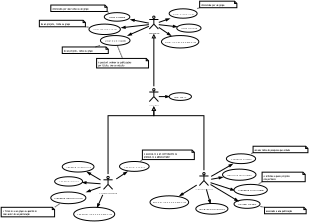 <?xml version="1.0" encoding="UTF-8"?>
<dia:diagram xmlns:dia="http://www.lysator.liu.se/~alla/dia/">
  <dia:layer name="Background" visible="true" active="true">
    <dia:object type="UML - Generalization" version="1" id="O0">
      <dia:attribute name="obj_pos">
        <dia:point val="44,30.7"/>
      </dia:attribute>
      <dia:attribute name="obj_bb">
        <dia:rectangle val="43.95,30.7;44.1,44.371"/>
      </dia:attribute>
      <dia:attribute name="meta">
        <dia:composite type="dict"/>
      </dia:attribute>
      <dia:attribute name="orth_points">
        <dia:point val="44,30.7"/>
        <dia:point val="44,30.7"/>
        <dia:point val="44,44.3"/>
        <dia:point val="44,44.3"/>
      </dia:attribute>
      <dia:attribute name="orth_orient">
        <dia:enum val="0"/>
        <dia:enum val="1"/>
        <dia:enum val="0"/>
      </dia:attribute>
      <dia:attribute name="orth_autoroute">
        <dia:boolean val="true"/>
      </dia:attribute>
      <dia:attribute name="text_colour">
        <dia:color val="#000000"/>
      </dia:attribute>
      <dia:attribute name="line_colour">
        <dia:color val="#000000"/>
      </dia:attribute>
      <dia:attribute name="name">
        <dia:string>##</dia:string>
      </dia:attribute>
      <dia:attribute name="stereotype">
        <dia:string>##</dia:string>
      </dia:attribute>
      <dia:connections>
        <dia:connection handle="0" to="O9" connection="6"/>
        <dia:connection handle="1" to="O25" connection="1"/>
      </dia:connections>
    </dia:object>
    <dia:object type="Standard - Line" version="0" id="O1">
      <dia:attribute name="obj_pos">
        <dia:point val="55.347,23.95"/>
      </dia:attribute>
      <dia:attribute name="obj_bb">
        <dia:rectangle val="55.282,23.635;56.065,24.015"/>
      </dia:attribute>
      <dia:attribute name="conn_endpoints">
        <dia:point val="55.347,23.95"/>
        <dia:point val="56,23.7"/>
      </dia:attribute>
      <dia:attribute name="numcp">
        <dia:int val="1"/>
      </dia:attribute>
      <dia:attribute name="line_style">
        <dia:enum val="4"/>
      </dia:attribute>
      <dia:connections>
        <dia:connection handle="1" to="O24" connection="5"/>
      </dia:connections>
    </dia:object>
    <dia:object type="UML - Message" version="0" id="O2">
      <dia:attribute name="obj_pos">
        <dia:point val="45.3,47"/>
      </dia:attribute>
      <dia:attribute name="obj_bb">
        <dia:rectangle val="45.25,46.35;48.001,47.4"/>
      </dia:attribute>
      <dia:attribute name="meta">
        <dia:composite type="dict"/>
      </dia:attribute>
      <dia:attribute name="conn_endpoints">
        <dia:point val="45.3,47"/>
        <dia:point val="47.951,47"/>
      </dia:attribute>
      <dia:attribute name="text_colour">
        <dia:color val="#000000"/>
      </dia:attribute>
      <dia:attribute name="line_colour">
        <dia:color val="#000000"/>
      </dia:attribute>
      <dia:attribute name="text">
        <dia:string>##</dia:string>
      </dia:attribute>
      <dia:attribute name="type">
        <dia:enum val="0"/>
      </dia:attribute>
      <dia:attribute name="text_pos">
        <dia:point val="46,47"/>
      </dia:attribute>
      <dia:connections>
        <dia:connection handle="0" to="O25" connection="8"/>
        <dia:connection handle="1" to="O26" connection="8"/>
      </dia:connections>
    </dia:object>
    <dia:object type="UML - Message" version="0" id="O3">
      <dia:attribute name="obj_pos">
        <dia:point val="45.298,28.145"/>
      </dia:attribute>
      <dia:attribute name="obj_bb">
        <dia:rectangle val="45.243,28.09;50.044,29.15"/>
      </dia:attribute>
      <dia:attribute name="meta">
        <dia:composite type="dict"/>
      </dia:attribute>
      <dia:attribute name="conn_endpoints">
        <dia:point val="45.298,28.145"/>
        <dia:point val="49.95,28.666"/>
      </dia:attribute>
      <dia:attribute name="text_colour">
        <dia:color val="#000000"/>
      </dia:attribute>
      <dia:attribute name="line_colour">
        <dia:color val="#000000"/>
      </dia:attribute>
      <dia:attribute name="text">
        <dia:string>##</dia:string>
      </dia:attribute>
      <dia:attribute name="type">
        <dia:enum val="0"/>
      </dia:attribute>
      <dia:attribute name="text_pos">
        <dia:point val="48,29"/>
      </dia:attribute>
      <dia:connections>
        <dia:connection handle="0" to="O9" connection="8"/>
        <dia:connection handle="1" to="O10" connection="8"/>
      </dia:connections>
    </dia:object>
    <dia:object type="UML - Message" version="0" id="O4">
      <dia:attribute name="obj_pos">
        <dia:point val="45.3,28.889"/>
      </dia:attribute>
      <dia:attribute name="obj_bb">
        <dia:rectangle val="45.231,28.82;48.581,31.309"/>
      </dia:attribute>
      <dia:attribute name="meta">
        <dia:composite type="dict"/>
      </dia:attribute>
      <dia:attribute name="conn_endpoints">
        <dia:point val="45.3,28.889"/>
        <dia:point val="48.314,30.95"/>
      </dia:attribute>
      <dia:attribute name="text_colour">
        <dia:color val="#000000"/>
      </dia:attribute>
      <dia:attribute name="line_colour">
        <dia:color val="#000000"/>
      </dia:attribute>
      <dia:attribute name="text">
        <dia:string>##</dia:string>
      </dia:attribute>
      <dia:attribute name="type">
        <dia:enum val="0"/>
      </dia:attribute>
      <dia:attribute name="text_pos">
        <dia:point val="47,31"/>
      </dia:attribute>
      <dia:connections>
        <dia:connection handle="0" to="O9" connection="8"/>
        <dia:connection handle="1" to="O11" connection="8"/>
      </dia:connections>
    </dia:object>
    <dia:object type="UML - Message" version="0" id="O5">
      <dia:attribute name="obj_pos">
        <dia:point val="42.7,27.749"/>
      </dia:attribute>
      <dia:attribute name="obj_bb">
        <dia:rectangle val="37.893,26.442;42.758,28.15"/>
      </dia:attribute>
      <dia:attribute name="meta">
        <dia:composite type="dict"/>
      </dia:attribute>
      <dia:attribute name="conn_endpoints">
        <dia:point val="42.7,27.749"/>
        <dia:point val="38.018,26.844"/>
      </dia:attribute>
      <dia:attribute name="text_colour">
        <dia:color val="#000000"/>
      </dia:attribute>
      <dia:attribute name="line_colour">
        <dia:color val="#000000"/>
      </dia:attribute>
      <dia:attribute name="text">
        <dia:string>##</dia:string>
      </dia:attribute>
      <dia:attribute name="type">
        <dia:enum val="0"/>
      </dia:attribute>
      <dia:attribute name="text_pos">
        <dia:point val="41,28"/>
      </dia:attribute>
      <dia:connections>
        <dia:connection handle="0" to="O9" connection="8"/>
      </dia:connections>
    </dia:object>
    <dia:object type="UML - Message" version="0" id="O6">
      <dia:attribute name="obj_pos">
        <dia:point val="42.7,28.146"/>
      </dia:attribute>
      <dia:attribute name="obj_bb">
        <dia:rectangle val="35.543,28.091;42.756,29.345"/>
      </dia:attribute>
      <dia:attribute name="meta">
        <dia:composite type="dict"/>
      </dia:attribute>
      <dia:attribute name="conn_endpoints">
        <dia:point val="42.7,28.146"/>
        <dia:point val="35.638,28.942"/>
      </dia:attribute>
      <dia:attribute name="text_colour">
        <dia:color val="#000000"/>
      </dia:attribute>
      <dia:attribute name="line_colour">
        <dia:color val="#000000"/>
      </dia:attribute>
      <dia:attribute name="text">
        <dia:string>##</dia:string>
      </dia:attribute>
      <dia:attribute name="type">
        <dia:enum val="0"/>
      </dia:attribute>
      <dia:attribute name="text_pos">
        <dia:point val="38,29"/>
      </dia:attribute>
      <dia:connections>
        <dia:connection handle="0" to="O9" connection="8"/>
      </dia:connections>
    </dia:object>
    <dia:object type="UML - Message" version="0" id="O7">
      <dia:attribute name="obj_pos">
        <dia:point val="42.701,28.571"/>
      </dia:attribute>
      <dia:attribute name="obj_bb">
        <dia:rectangle val="37.085,28.505;42.767,31.337"/>
      </dia:attribute>
      <dia:attribute name="meta">
        <dia:composite type="dict"/>
      </dia:attribute>
      <dia:attribute name="conn_endpoints">
        <dia:point val="42.701,28.571"/>
        <dia:point val="37.291,30.95"/>
      </dia:attribute>
      <dia:attribute name="text_colour">
        <dia:color val="#000000"/>
      </dia:attribute>
      <dia:attribute name="line_colour">
        <dia:color val="#000000"/>
      </dia:attribute>
      <dia:attribute name="text">
        <dia:string>##</dia:string>
      </dia:attribute>
      <dia:attribute name="type">
        <dia:enum val="0"/>
      </dia:attribute>
      <dia:attribute name="text_pos">
        <dia:point val="40,31"/>
      </dia:attribute>
      <dia:connections>
        <dia:connection handle="0" to="O9" connection="8"/>
      </dia:connections>
    </dia:object>
    <dia:object type="UML - Message" version="0" id="O8">
      <dia:attribute name="obj_pos">
        <dia:point val="45.3,27.551"/>
      </dia:attribute>
      <dia:attribute name="obj_bb">
        <dia:rectangle val="45.237,26.217;48.199,27.614"/>
      </dia:attribute>
      <dia:attribute name="meta">
        <dia:composite type="dict"/>
      </dia:attribute>
      <dia:attribute name="conn_endpoints">
        <dia:point val="45.3,27.551"/>
        <dia:point val="48.021,26.611"/>
      </dia:attribute>
      <dia:attribute name="text_colour">
        <dia:color val="#000000"/>
      </dia:attribute>
      <dia:attribute name="line_colour">
        <dia:color val="#000000"/>
      </dia:attribute>
      <dia:attribute name="text">
        <dia:string>##</dia:string>
      </dia:attribute>
      <dia:attribute name="type">
        <dia:enum val="0"/>
      </dia:attribute>
      <dia:attribute name="text_pos">
        <dia:point val="47,27"/>
      </dia:attribute>
      <dia:connections>
        <dia:connection handle="0" to="O9" connection="8"/>
      </dia:connections>
    </dia:object>
    <dia:group>
      <dia:object type="UML - Actor" version="0" id="O9">
        <dia:attribute name="obj_pos">
          <dia:point val="44,28"/>
        </dia:attribute>
        <dia:attribute name="obj_bb">
          <dia:rectangle val="42.7,25.25;45.3,30.75"/>
        </dia:attribute>
        <dia:attribute name="meta">
          <dia:composite type="dict"/>
        </dia:attribute>
        <dia:attribute name="elem_corner">
          <dia:point val="42.75,25.3"/>
        </dia:attribute>
        <dia:attribute name="elem_width">
          <dia:real val="2.5"/>
        </dia:attribute>
        <dia:attribute name="elem_height">
          <dia:real val="5.4"/>
        </dia:attribute>
        <dia:attribute name="line_width">
          <dia:real val="0.1"/>
        </dia:attribute>
        <dia:attribute name="line_colour">
          <dia:color val="#000000"/>
        </dia:attribute>
        <dia:attribute name="fill_colour">
          <dia:color val="#ffffff"/>
        </dia:attribute>
        <dia:attribute name="text">
          <dia:composite type="text">
            <dia:attribute name="string">
              <dia:string>#Visitante#</dia:string>
            </dia:attribute>
            <dia:attribute name="font">
              <dia:font family="sans" style="0" name="Helvetica"/>
            </dia:attribute>
            <dia:attribute name="height">
              <dia:real val="0.8"/>
            </dia:attribute>
            <dia:attribute name="pos">
              <dia:point val="44,30.54"/>
            </dia:attribute>
            <dia:attribute name="color">
              <dia:color val="#000000"/>
            </dia:attribute>
            <dia:attribute name="alignment">
              <dia:enum val="1"/>
            </dia:attribute>
          </dia:composite>
        </dia:attribute>
      </dia:object>
      <dia:object type="UML - Usecase" version="0" id="O10">
        <dia:attribute name="obj_pos">
          <dia:point val="50,28"/>
        </dia:attribute>
        <dia:attribute name="obj_bb">
          <dia:rectangle val="49.95,27.95;56.11,30.07"/>
        </dia:attribute>
        <dia:attribute name="meta">
          <dia:composite type="dict"/>
        </dia:attribute>
        <dia:attribute name="elem_corner">
          <dia:point val="50,28"/>
        </dia:attribute>
        <dia:attribute name="elem_width">
          <dia:real val="6.06"/>
        </dia:attribute>
        <dia:attribute name="elem_height">
          <dia:real val="2.02"/>
        </dia:attribute>
        <dia:attribute name="line_width">
          <dia:real val="0.1"/>
        </dia:attribute>
        <dia:attribute name="line_colour">
          <dia:color val="#000000"/>
        </dia:attribute>
        <dia:attribute name="fill_colour">
          <dia:color val="#ffffff"/>
        </dia:attribute>
        <dia:attribute name="text_outside">
          <dia:boolean val="false"/>
        </dia:attribute>
        <dia:attribute name="collaboration">
          <dia:boolean val="false"/>
        </dia:attribute>
        <dia:attribute name="text">
          <dia:composite type="text">
            <dia:attribute name="string">
              <dia:string>#Listar grupos#</dia:string>
            </dia:attribute>
            <dia:attribute name="font">
              <dia:font family="sans" style="0" name="Helvetica"/>
            </dia:attribute>
            <dia:attribute name="height">
              <dia:real val="0.8"/>
            </dia:attribute>
            <dia:attribute name="pos">
              <dia:point val="53.03,29.25"/>
            </dia:attribute>
            <dia:attribute name="color">
              <dia:color val="#000000"/>
            </dia:attribute>
            <dia:attribute name="alignment">
              <dia:enum val="1"/>
            </dia:attribute>
          </dia:composite>
        </dia:attribute>
      </dia:object>
      <dia:object type="UML - Usecase" version="0" id="O11">
        <dia:attribute name="obj_pos">
          <dia:point val="46,31"/>
        </dia:attribute>
        <dia:attribute name="obj_bb">
          <dia:rectangle val="45.95,30.95;55.36,34.153"/>
        </dia:attribute>
        <dia:attribute name="meta">
          <dia:composite type="dict"/>
        </dia:attribute>
        <dia:attribute name="elem_corner">
          <dia:point val="46,31"/>
        </dia:attribute>
        <dia:attribute name="elem_width">
          <dia:real val="9.31"/>
        </dia:attribute>
        <dia:attribute name="elem_height">
          <dia:real val="3.103"/>
        </dia:attribute>
        <dia:attribute name="line_width">
          <dia:real val="0.1"/>
        </dia:attribute>
        <dia:attribute name="line_colour">
          <dia:color val="#000000"/>
        </dia:attribute>
        <dia:attribute name="fill_colour">
          <dia:color val="#ffffff"/>
        </dia:attribute>
        <dia:attribute name="text_outside">
          <dia:boolean val="false"/>
        </dia:attribute>
        <dia:attribute name="collaboration">
          <dia:boolean val="false"/>
        </dia:attribute>
        <dia:attribute name="text">
          <dia:composite type="text">
            <dia:attribute name="string">
              <dia:string>#Listar linhas de pesquisa#</dia:string>
            </dia:attribute>
            <dia:attribute name="font">
              <dia:font family="sans" style="0" name="Helvetica"/>
            </dia:attribute>
            <dia:attribute name="height">
              <dia:real val="0.8"/>
            </dia:attribute>
            <dia:attribute name="pos">
              <dia:point val="50.655,32.792"/>
            </dia:attribute>
            <dia:attribute name="color">
              <dia:color val="#000000"/>
            </dia:attribute>
            <dia:attribute name="alignment">
              <dia:enum val="1"/>
            </dia:attribute>
          </dia:composite>
        </dia:attribute>
      </dia:object>
      <dia:group>
        <dia:object type="UML - Usecase" version="0" id="O12">
          <dia:attribute name="obj_pos">
            <dia:point val="31,25"/>
          </dia:attribute>
          <dia:attribute name="obj_bb">
            <dia:rectangle val="30.95,24.95;37.477,27.192"/>
          </dia:attribute>
          <dia:attribute name="meta">
            <dia:composite type="dict"/>
          </dia:attribute>
          <dia:attribute name="elem_corner">
            <dia:point val="31,25"/>
          </dia:attribute>
          <dia:attribute name="elem_width">
            <dia:real val="6.428"/>
          </dia:attribute>
          <dia:attribute name="elem_height">
            <dia:real val="2.143"/>
          </dia:attribute>
          <dia:attribute name="line_width">
            <dia:real val="0.1"/>
          </dia:attribute>
          <dia:attribute name="line_colour">
            <dia:color val="#000000"/>
          </dia:attribute>
          <dia:attribute name="fill_colour">
            <dia:color val="#ffffff"/>
          </dia:attribute>
          <dia:attribute name="text_outside">
            <dia:boolean val="false"/>
          </dia:attribute>
          <dia:attribute name="collaboration">
            <dia:boolean val="false"/>
          </dia:attribute>
          <dia:attribute name="text">
            <dia:composite type="text">
              <dia:attribute name="string">
                <dia:string>#Listar projetos#</dia:string>
              </dia:attribute>
              <dia:attribute name="font">
                <dia:font family="sans" style="0" name="Helvetica"/>
              </dia:attribute>
              <dia:attribute name="height">
                <dia:real val="0.8"/>
              </dia:attribute>
              <dia:attribute name="pos">
                <dia:point val="34.214,26.311"/>
              </dia:attribute>
              <dia:attribute name="color">
                <dia:color val="#000000"/>
              </dia:attribute>
              <dia:attribute name="alignment">
                <dia:enum val="1"/>
              </dia:attribute>
            </dia:composite>
          </dia:attribute>
        </dia:object>
        <dia:object type="UML - Note" version="0" id="O13">
          <dia:attribute name="obj_pos">
            <dia:point val="17,23"/>
          </dia:attribute>
          <dia:attribute name="obj_bb">
            <dia:rectangle val="16.95,22.95;31.81,24.75"/>
          </dia:attribute>
          <dia:attribute name="meta">
            <dia:composite type="dict"/>
          </dia:attribute>
          <dia:attribute name="elem_corner">
            <dia:point val="17,23"/>
          </dia:attribute>
          <dia:attribute name="elem_width">
            <dia:real val="14.76"/>
          </dia:attribute>
          <dia:attribute name="elem_height">
            <dia:real val="1.7"/>
          </dia:attribute>
          <dia:attribute name="line_width">
            <dia:real val="0.1"/>
          </dia:attribute>
          <dia:attribute name="line_colour">
            <dia:color val="#000000"/>
          </dia:attribute>
          <dia:attribute name="fill_colour">
            <dia:color val="#ffffff"/>
          </dia:attribute>
          <dia:attribute name="text">
            <dia:composite type="text">
              <dia:attribute name="string">
                <dia:string>#oferecidos por uma linha ou um grupo#</dia:string>
              </dia:attribute>
              <dia:attribute name="font">
                <dia:font family="monospace" style="0" name="Courier"/>
              </dia:attribute>
              <dia:attribute name="height">
                <dia:real val="0.8"/>
              </dia:attribute>
              <dia:attribute name="pos">
                <dia:point val="17.35,24.183"/>
              </dia:attribute>
              <dia:attribute name="color">
                <dia:color val="#000000"/>
              </dia:attribute>
              <dia:attribute name="alignment">
                <dia:enum val="0"/>
              </dia:attribute>
            </dia:composite>
          </dia:attribute>
        </dia:object>
        <dia:object type="Standard - Line" version="0" id="O14">
          <dia:attribute name="obj_pos">
            <dia:point val="31.76,24.7"/>
          </dia:attribute>
          <dia:attribute name="obj_bb">
            <dia:rectangle val="31.692,24.632;32.276,25.018"/>
          </dia:attribute>
          <dia:attribute name="conn_endpoints">
            <dia:point val="31.76,24.7"/>
            <dia:point val="32.208,24.95"/>
          </dia:attribute>
          <dia:attribute name="numcp">
            <dia:int val="1"/>
          </dia:attribute>
          <dia:attribute name="line_style">
            <dia:enum val="4"/>
          </dia:attribute>
          <dia:connections>
            <dia:connection handle="0" to="O13" connection="7"/>
            <dia:connection handle="1" to="O12" connection="8"/>
          </dia:connections>
        </dia:object>
      </dia:group>
      <dia:group>
        <dia:object type="UML - Usecase" version="0" id="O15">
          <dia:attribute name="obj_pos">
            <dia:point val="27,28"/>
          </dia:attribute>
          <dia:attribute name="obj_bb">
            <dia:rectangle val="26.95,27.95;34.828,30.642"/>
          </dia:attribute>
          <dia:attribute name="meta">
            <dia:composite type="dict"/>
          </dia:attribute>
          <dia:attribute name="elem_corner">
            <dia:point val="27,28"/>
          </dia:attribute>
          <dia:attribute name="elem_width">
            <dia:real val="7.777"/>
          </dia:attribute>
          <dia:attribute name="elem_height">
            <dia:real val="2.592"/>
          </dia:attribute>
          <dia:attribute name="line_width">
            <dia:real val="0.1"/>
          </dia:attribute>
          <dia:attribute name="line_colour">
            <dia:color val="#000000"/>
          </dia:attribute>
          <dia:attribute name="fill_colour">
            <dia:color val="#ffffff"/>
          </dia:attribute>
          <dia:attribute name="text_outside">
            <dia:boolean val="false"/>
          </dia:attribute>
          <dia:attribute name="collaboration">
            <dia:boolean val="false"/>
          </dia:attribute>
          <dia:attribute name="text">
            <dia:composite type="text">
              <dia:attribute name="string">
                <dia:string>#Listar contribuintes#</dia:string>
              </dia:attribute>
              <dia:attribute name="font">
                <dia:font family="sans" style="0" name="Helvetica"/>
              </dia:attribute>
              <dia:attribute name="height">
                <dia:real val="0.8"/>
              </dia:attribute>
              <dia:attribute name="pos">
                <dia:point val="30.889,29.536"/>
              </dia:attribute>
              <dia:attribute name="color">
                <dia:color val="#000000"/>
              </dia:attribute>
              <dia:attribute name="alignment">
                <dia:enum val="1"/>
              </dia:attribute>
            </dia:composite>
          </dia:attribute>
        </dia:object>
        <dia:object type="UML - Note" version="0" id="O16">
          <dia:attribute name="obj_pos">
            <dia:point val="14,27"/>
          </dia:attribute>
          <dia:attribute name="obj_bb">
            <dia:rectangle val="13.95,26.95;26.115,28.75"/>
          </dia:attribute>
          <dia:attribute name="meta">
            <dia:composite type="dict"/>
          </dia:attribute>
          <dia:attribute name="elem_corner">
            <dia:point val="14,27"/>
          </dia:attribute>
          <dia:attribute name="elem_width">
            <dia:real val="12.065"/>
          </dia:attribute>
          <dia:attribute name="elem_height">
            <dia:real val="1.7"/>
          </dia:attribute>
          <dia:attribute name="line_width">
            <dia:real val="0.1"/>
          </dia:attribute>
          <dia:attribute name="line_colour">
            <dia:color val="#000000"/>
          </dia:attribute>
          <dia:attribute name="fill_colour">
            <dia:color val="#ffffff"/>
          </dia:attribute>
          <dia:attribute name="text">
            <dia:composite type="text">
              <dia:attribute name="string">
                <dia:string>#de um projeto, linha ou grupo#</dia:string>
              </dia:attribute>
              <dia:attribute name="font">
                <dia:font family="monospace" style="0" name="Courier"/>
              </dia:attribute>
              <dia:attribute name="height">
                <dia:real val="0.8"/>
              </dia:attribute>
              <dia:attribute name="pos">
                <dia:point val="14.35,28.183"/>
              </dia:attribute>
              <dia:attribute name="color">
                <dia:color val="#000000"/>
              </dia:attribute>
              <dia:attribute name="alignment">
                <dia:enum val="0"/>
              </dia:attribute>
            </dia:composite>
          </dia:attribute>
        </dia:object>
        <dia:object type="Standard - Line" version="0" id="O17">
          <dia:attribute name="obj_pos">
            <dia:point val="26.065,28.7"/>
          </dia:attribute>
          <dia:attribute name="obj_bb">
            <dia:rectangle val="26.009,28.644;27.006,28.865"/>
          </dia:attribute>
          <dia:attribute name="conn_endpoints">
            <dia:point val="26.065,28.7"/>
            <dia:point val="26.95,28.809"/>
          </dia:attribute>
          <dia:attribute name="numcp">
            <dia:int val="1"/>
          </dia:attribute>
          <dia:attribute name="line_style">
            <dia:enum val="4"/>
          </dia:attribute>
          <dia:connections>
            <dia:connection handle="0" to="O16" connection="7"/>
            <dia:connection handle="1" to="O15" connection="8"/>
          </dia:connections>
        </dia:object>
      </dia:group>
      <dia:group>
        <dia:object type="UML - Usecase" version="0" id="O18">
          <dia:attribute name="obj_pos">
            <dia:point val="30,31"/>
          </dia:attribute>
          <dia:attribute name="obj_bb">
            <dia:rectangle val="29.95,30.95;37.438,33.513"/>
          </dia:attribute>
          <dia:attribute name="meta">
            <dia:composite type="dict"/>
          </dia:attribute>
          <dia:attribute name="elem_corner">
            <dia:point val="30,31"/>
          </dia:attribute>
          <dia:attribute name="elem_width">
            <dia:real val="7.388"/>
          </dia:attribute>
          <dia:attribute name="elem_height">
            <dia:real val="2.462"/>
          </dia:attribute>
          <dia:attribute name="line_width">
            <dia:real val="0.1"/>
          </dia:attribute>
          <dia:attribute name="line_colour">
            <dia:color val="#000000"/>
          </dia:attribute>
          <dia:attribute name="fill_colour">
            <dia:color val="#ffffff"/>
          </dia:attribute>
          <dia:attribute name="text_outside">
            <dia:boolean val="false"/>
          </dia:attribute>
          <dia:attribute name="collaboration">
            <dia:boolean val="false"/>
          </dia:attribute>
          <dia:attribute name="text">
            <dia:composite type="text">
              <dia:attribute name="string">
                <dia:string>#Listar publicações#</dia:string>
              </dia:attribute>
              <dia:attribute name="font">
                <dia:font family="sans" style="0" name="Helvetica"/>
              </dia:attribute>
              <dia:attribute name="height">
                <dia:real val="0.8"/>
              </dia:attribute>
              <dia:attribute name="pos">
                <dia:point val="33.694,32.471"/>
              </dia:attribute>
              <dia:attribute name="color">
                <dia:color val="#000000"/>
              </dia:attribute>
              <dia:attribute name="alignment">
                <dia:enum val="1"/>
              </dia:attribute>
            </dia:composite>
          </dia:attribute>
        </dia:object>
        <dia:object type="UML - Note" version="0" id="O19">
          <dia:attribute name="obj_pos">
            <dia:point val="20,34"/>
          </dia:attribute>
          <dia:attribute name="obj_bb">
            <dia:rectangle val="19.95,33.95;32.115,35.75"/>
          </dia:attribute>
          <dia:attribute name="meta">
            <dia:composite type="dict"/>
          </dia:attribute>
          <dia:attribute name="elem_corner">
            <dia:point val="20,34"/>
          </dia:attribute>
          <dia:attribute name="elem_width">
            <dia:real val="12.065"/>
          </dia:attribute>
          <dia:attribute name="elem_height">
            <dia:real val="1.7"/>
          </dia:attribute>
          <dia:attribute name="line_width">
            <dia:real val="0.1"/>
          </dia:attribute>
          <dia:attribute name="line_colour">
            <dia:color val="#000000"/>
          </dia:attribute>
          <dia:attribute name="fill_colour">
            <dia:color val="#ffffff"/>
          </dia:attribute>
          <dia:attribute name="text">
            <dia:composite type="text">
              <dia:attribute name="string">
                <dia:string>#de um projeto, linha ou grupo#</dia:string>
              </dia:attribute>
              <dia:attribute name="font">
                <dia:font family="monospace" style="0" name="Courier"/>
              </dia:attribute>
              <dia:attribute name="height">
                <dia:real val="0.8"/>
              </dia:attribute>
              <dia:attribute name="pos">
                <dia:point val="20.35,35.182"/>
              </dia:attribute>
              <dia:attribute name="color">
                <dia:color val="#000000"/>
              </dia:attribute>
              <dia:attribute name="alignment">
                <dia:enum val="0"/>
              </dia:attribute>
            </dia:composite>
          </dia:attribute>
        </dia:object>
        <dia:object type="Standard - Line" version="0" id="O20">
          <dia:attribute name="obj_pos">
            <dia:point val="28.546,33.991"/>
          </dia:attribute>
          <dia:attribute name="obj_bb">
            <dia:rectangle val="28.483,33.447;30.015,34.054"/>
          </dia:attribute>
          <dia:attribute name="conn_endpoints">
            <dia:point val="28.546,33.991"/>
            <dia:point val="29.951,33.511"/>
          </dia:attribute>
          <dia:attribute name="numcp">
            <dia:int val="1"/>
          </dia:attribute>
          <dia:attribute name="line_style">
            <dia:enum val="4"/>
          </dia:attribute>
          <dia:connections>
            <dia:connection handle="0" to="O19" connection="8"/>
            <dia:connection handle="1" to="O18" connection="8"/>
          </dia:connections>
        </dia:object>
        <dia:object type="UML - Note" version="0" id="O21">
          <dia:attribute name="obj_pos">
            <dia:point val="29,37"/>
          </dia:attribute>
          <dia:attribute name="obj_bb">
            <dia:rectangle val="28.95,36.95;42.655,39.55"/>
          </dia:attribute>
          <dia:attribute name="meta">
            <dia:composite type="dict"/>
          </dia:attribute>
          <dia:attribute name="elem_corner">
            <dia:point val="29,37"/>
          </dia:attribute>
          <dia:attribute name="elem_width">
            <dia:real val="13.605"/>
          </dia:attribute>
          <dia:attribute name="elem_height">
            <dia:real val="2.5"/>
          </dia:attribute>
          <dia:attribute name="line_width">
            <dia:real val="0.1"/>
          </dia:attribute>
          <dia:attribute name="line_colour">
            <dia:color val="#000000"/>
          </dia:attribute>
          <dia:attribute name="fill_colour">
            <dia:color val="#ffffff"/>
          </dia:attribute>
          <dia:attribute name="text">
            <dia:composite type="text">
              <dia:attribute name="string">
                <dia:string>#é possível ordenar as publicações
por título, ano ou veículo#</dia:string>
              </dia:attribute>
              <dia:attribute name="font">
                <dia:font family="monospace" style="0" name="Courier"/>
              </dia:attribute>
              <dia:attribute name="height">
                <dia:real val="0.8"/>
              </dia:attribute>
              <dia:attribute name="pos">
                <dia:point val="29.35,38.182"/>
              </dia:attribute>
              <dia:attribute name="color">
                <dia:color val="#000000"/>
              </dia:attribute>
              <dia:attribute name="alignment">
                <dia:enum val="0"/>
              </dia:attribute>
            </dia:composite>
          </dia:attribute>
        </dia:object>
        <dia:object type="Standard - Line" version="0" id="O22">
          <dia:attribute name="obj_pos">
            <dia:point val="35.803,37"/>
          </dia:attribute>
          <dia:attribute name="obj_bb">
            <dia:rectangle val="34.194,33.447;35.868,37.066"/>
          </dia:attribute>
          <dia:attribute name="conn_endpoints">
            <dia:point val="35.803,37"/>
            <dia:point val="34.26,33.513"/>
          </dia:attribute>
          <dia:attribute name="numcp">
            <dia:int val="1"/>
          </dia:attribute>
          <dia:attribute name="line_style">
            <dia:enum val="4"/>
          </dia:attribute>
          <dia:connections>
            <dia:connection handle="0" to="O21" connection="1"/>
            <dia:connection handle="1" to="O18" connection="8"/>
          </dia:connections>
        </dia:object>
      </dia:group>
      <dia:group>
        <dia:object type="UML - Usecase" version="0" id="O23">
          <dia:attribute name="obj_pos">
            <dia:point val="48,24"/>
          </dia:attribute>
          <dia:attribute name="obj_bb">
            <dia:rectangle val="47.95,23.95;55.038,26.379"/>
          </dia:attribute>
          <dia:attribute name="meta">
            <dia:composite type="dict"/>
          </dia:attribute>
          <dia:attribute name="elem_corner">
            <dia:point val="48,24"/>
          </dia:attribute>
          <dia:attribute name="elem_width">
            <dia:real val="6.988"/>
          </dia:attribute>
          <dia:attribute name="elem_height">
            <dia:real val="2.329"/>
          </dia:attribute>
          <dia:attribute name="line_width">
            <dia:real val="0.1"/>
          </dia:attribute>
          <dia:attribute name="line_colour">
            <dia:color val="#000000"/>
          </dia:attribute>
          <dia:attribute name="fill_colour">
            <dia:color val="#ffffff"/>
          </dia:attribute>
          <dia:attribute name="text_outside">
            <dia:boolean val="false"/>
          </dia:attribute>
          <dia:attribute name="collaboration">
            <dia:boolean val="false"/>
          </dia:attribute>
          <dia:attribute name="text">
            <dia:composite type="text">
              <dia:attribute name="string">
                <dia:string>#Listar disciplinas#</dia:string>
              </dia:attribute>
              <dia:attribute name="font">
                <dia:font family="sans" style="0" name="Helvetica"/>
              </dia:attribute>
              <dia:attribute name="height">
                <dia:real val="0.8"/>
              </dia:attribute>
              <dia:attribute name="pos">
                <dia:point val="51.494,25.405"/>
              </dia:attribute>
              <dia:attribute name="color">
                <dia:color val="#000000"/>
              </dia:attribute>
              <dia:attribute name="alignment">
                <dia:enum val="1"/>
              </dia:attribute>
            </dia:composite>
          </dia:attribute>
        </dia:object>
        <dia:object type="UML - Note" version="0" id="O24">
          <dia:attribute name="obj_pos">
            <dia:point val="56,22"/>
          </dia:attribute>
          <dia:attribute name="obj_bb">
            <dia:rectangle val="55.95,21.95;65.805,23.75"/>
          </dia:attribute>
          <dia:attribute name="meta">
            <dia:composite type="dict"/>
          </dia:attribute>
          <dia:attribute name="elem_corner">
            <dia:point val="56,22"/>
          </dia:attribute>
          <dia:attribute name="elem_width">
            <dia:real val="9.755"/>
          </dia:attribute>
          <dia:attribute name="elem_height">
            <dia:real val="1.7"/>
          </dia:attribute>
          <dia:attribute name="line_width">
            <dia:real val="0.1"/>
          </dia:attribute>
          <dia:attribute name="line_colour">
            <dia:color val="#000000"/>
          </dia:attribute>
          <dia:attribute name="fill_colour">
            <dia:color val="#ffffff"/>
          </dia:attribute>
          <dia:attribute name="text">
            <dia:composite type="text">
              <dia:attribute name="string">
                <dia:string>#oferecidas por um grupo#</dia:string>
              </dia:attribute>
              <dia:attribute name="font">
                <dia:font family="monospace" style="0" name="Courier"/>
              </dia:attribute>
              <dia:attribute name="height">
                <dia:real val="0.8"/>
              </dia:attribute>
              <dia:attribute name="pos">
                <dia:point val="56.35,23.183"/>
              </dia:attribute>
              <dia:attribute name="color">
                <dia:color val="#000000"/>
              </dia:attribute>
              <dia:attribute name="alignment">
                <dia:enum val="0"/>
              </dia:attribute>
            </dia:composite>
          </dia:attribute>
        </dia:object>
      </dia:group>
    </dia:group>
    <dia:group>
      <dia:object type="UML - Actor" version="0" id="O25">
        <dia:attribute name="obj_pos">
          <dia:point val="44,47"/>
        </dia:attribute>
        <dia:attribute name="obj_bb">
          <dia:rectangle val="42.7,44.25;45.3,49.75"/>
        </dia:attribute>
        <dia:attribute name="meta">
          <dia:composite type="dict"/>
        </dia:attribute>
        <dia:attribute name="elem_corner">
          <dia:point val="42.75,44.3"/>
        </dia:attribute>
        <dia:attribute name="elem_width">
          <dia:real val="2.5"/>
        </dia:attribute>
        <dia:attribute name="elem_height">
          <dia:real val="5.4"/>
        </dia:attribute>
        <dia:attribute name="line_width">
          <dia:real val="0.1"/>
        </dia:attribute>
        <dia:attribute name="line_colour">
          <dia:color val="#000000"/>
        </dia:attribute>
        <dia:attribute name="fill_colour">
          <dia:color val="#ffffff"/>
        </dia:attribute>
        <dia:attribute name="text">
          <dia:composite type="text">
            <dia:attribute name="string">
              <dia:string>#Usuário#</dia:string>
            </dia:attribute>
            <dia:attribute name="font">
              <dia:font family="sans" style="0" name="Helvetica"/>
            </dia:attribute>
            <dia:attribute name="height">
              <dia:real val="0.8"/>
            </dia:attribute>
            <dia:attribute name="pos">
              <dia:point val="44,49.54"/>
            </dia:attribute>
            <dia:attribute name="color">
              <dia:color val="#000000"/>
            </dia:attribute>
            <dia:attribute name="alignment">
              <dia:enum val="1"/>
            </dia:attribute>
          </dia:composite>
        </dia:attribute>
      </dia:object>
      <dia:object type="UML - Usecase" version="0" id="O26">
        <dia:attribute name="obj_pos">
          <dia:point val="48,46"/>
        </dia:attribute>
        <dia:attribute name="obj_bb">
          <dia:rectangle val="47.95,45.95;53.697,48.05"/>
        </dia:attribute>
        <dia:attribute name="meta">
          <dia:composite type="dict"/>
        </dia:attribute>
        <dia:attribute name="elem_corner">
          <dia:point val="48,46"/>
        </dia:attribute>
        <dia:attribute name="elem_width">
          <dia:real val="5.648"/>
        </dia:attribute>
        <dia:attribute name="elem_height">
          <dia:real val="2"/>
        </dia:attribute>
        <dia:attribute name="line_width">
          <dia:real val="0.1"/>
        </dia:attribute>
        <dia:attribute name="line_colour">
          <dia:color val="#000000"/>
        </dia:attribute>
        <dia:attribute name="fill_colour">
          <dia:color val="#ffffff"/>
        </dia:attribute>
        <dia:attribute name="text_outside">
          <dia:boolean val="false"/>
        </dia:attribute>
        <dia:attribute name="collaboration">
          <dia:boolean val="false"/>
        </dia:attribute>
        <dia:attribute name="text">
          <dia:composite type="text">
            <dia:attribute name="string">
              <dia:string>#Fazer Login#</dia:string>
            </dia:attribute>
            <dia:attribute name="font">
              <dia:font family="sans" style="0" name="Helvetica"/>
            </dia:attribute>
            <dia:attribute name="height">
              <dia:real val="0.8"/>
            </dia:attribute>
            <dia:attribute name="pos">
              <dia:point val="50.824,47.24"/>
            </dia:attribute>
            <dia:attribute name="color">
              <dia:color val="#000000"/>
            </dia:attribute>
            <dia:attribute name="alignment">
              <dia:enum val="1"/>
            </dia:attribute>
          </dia:composite>
        </dia:attribute>
      </dia:object>
    </dia:group>
    <dia:group>
      <dia:object type="UML - Message" version="0" id="O27">
        <dia:attribute name="obj_pos">
          <dia:point val="30.036,70.695"/>
        </dia:attribute>
        <dia:attribute name="obj_bb">
          <dia:rectangle val="26.297,70.631;30.1,73.15"/>
        </dia:attribute>
        <dia:attribute name="meta">
          <dia:composite type="dict"/>
        </dia:attribute>
        <dia:attribute name="conn_endpoints">
          <dia:point val="30.036,70.695"/>
          <dia:point val="26.478,71.953"/>
        </dia:attribute>
        <dia:attribute name="text_colour">
          <dia:color val="#000000"/>
        </dia:attribute>
        <dia:attribute name="line_colour">
          <dia:color val="#000000"/>
        </dia:attribute>
        <dia:attribute name="text">
          <dia:string>##</dia:string>
        </dia:attribute>
        <dia:attribute name="type">
          <dia:enum val="0"/>
        </dia:attribute>
        <dia:attribute name="text_pos">
          <dia:point val="28,73"/>
        </dia:attribute>
      </dia:object>
      <dia:object type="UML - Message" version="0" id="O28">
        <dia:attribute name="obj_pos">
          <dia:point val="30.036,69.843"/>
        </dia:attribute>
        <dia:attribute name="obj_bb">
          <dia:rectangle val="24.914,68.35;30.09,69.897"/>
        </dia:attribute>
        <dia:attribute name="meta">
          <dia:composite type="dict"/>
        </dia:attribute>
        <dia:attribute name="conn_endpoints">
          <dia:point val="30.036,69.843"/>
          <dia:point val="24.995,69.44"/>
        </dia:attribute>
        <dia:attribute name="text_colour">
          <dia:color val="#000000"/>
        </dia:attribute>
        <dia:attribute name="line_colour">
          <dia:color val="#000000"/>
        </dia:attribute>
        <dia:attribute name="text">
          <dia:string>##</dia:string>
        </dia:attribute>
        <dia:attribute name="type">
          <dia:enum val="0"/>
        </dia:attribute>
        <dia:attribute name="text_pos">
          <dia:point val="28,69"/>
        </dia:attribute>
        <dia:connections>
          <dia:connection handle="1" to="O31" connection="8"/>
        </dia:connections>
      </dia:object>
      <dia:object type="UML - Message" version="0" id="O29">
        <dia:attribute name="obj_pos">
          <dia:point val="30.608,72.749"/>
        </dia:attribute>
        <dia:attribute name="obj_bb">
          <dia:rectangle val="28.607,72.682;30.675,76.176"/>
        </dia:attribute>
        <dia:attribute name="meta">
          <dia:composite type="dict"/>
        </dia:attribute>
        <dia:attribute name="conn_endpoints">
          <dia:point val="30.608,72.749"/>
          <dia:point val="28.986,75.951"/>
        </dia:attribute>
        <dia:attribute name="text_colour">
          <dia:color val="#000000"/>
        </dia:attribute>
        <dia:attribute name="line_colour">
          <dia:color val="#000000"/>
        </dia:attribute>
        <dia:attribute name="text">
          <dia:string>##</dia:string>
        </dia:attribute>
        <dia:attribute name="type">
          <dia:enum val="0"/>
        </dia:attribute>
        <dia:attribute name="text_pos">
          <dia:point val="30,75"/>
        </dia:attribute>
        <dia:connections>
          <dia:connection handle="1" to="O32" connection="8"/>
        </dia:connections>
      </dia:object>
      <dia:object type="UML - Message" version="0" id="O30">
        <dia:attribute name="obj_pos">
          <dia:point val="30.038,68.859"/>
        </dia:attribute>
        <dia:attribute name="obj_bb">
          <dia:rectangle val="26.039,66.305;30.106,68.927"/>
        </dia:attribute>
        <dia:attribute name="meta">
          <dia:composite type="dict"/>
        </dia:attribute>
        <dia:attribute name="conn_endpoints">
          <dia:point val="30.038,68.859"/>
          <dia:point val="26.283,66.676"/>
        </dia:attribute>
        <dia:attribute name="text_colour">
          <dia:color val="#000000"/>
        </dia:attribute>
        <dia:attribute name="line_colour">
          <dia:color val="#000000"/>
        </dia:attribute>
        <dia:attribute name="text">
          <dia:string>##</dia:string>
        </dia:attribute>
        <dia:attribute name="type">
          <dia:enum val="0"/>
        </dia:attribute>
        <dia:attribute name="text_pos">
          <dia:point val="28,67"/>
        </dia:attribute>
        <dia:connections>
          <dia:connection handle="1" to="O33" connection="8"/>
        </dia:connections>
      </dia:object>
      <dia:object type="UML - Usecase" version="0" id="O31">
        <dia:attribute name="obj_pos">
          <dia:point val="18,68"/>
        </dia:attribute>
        <dia:attribute name="obj_bb">
          <dia:rectangle val="17.95,67.95;25,70.367"/>
        </dia:attribute>
        <dia:attribute name="meta">
          <dia:composite type="dict"/>
        </dia:attribute>
        <dia:attribute name="elem_corner">
          <dia:point val="18,68"/>
        </dia:attribute>
        <dia:attribute name="elem_width">
          <dia:real val="6.95"/>
        </dia:attribute>
        <dia:attribute name="elem_height">
          <dia:real val="2.317"/>
        </dia:attribute>
        <dia:attribute name="line_width">
          <dia:real val="0.1"/>
        </dia:attribute>
        <dia:attribute name="line_colour">
          <dia:color val="#000000"/>
        </dia:attribute>
        <dia:attribute name="fill_colour">
          <dia:color val="#ffffff"/>
        </dia:attribute>
        <dia:attribute name="text_outside">
          <dia:boolean val="false"/>
        </dia:attribute>
        <dia:attribute name="collaboration">
          <dia:boolean val="false"/>
        </dia:attribute>
        <dia:attribute name="text">
          <dia:composite type="text">
            <dia:attribute name="string">
              <dia:string>#Cadastrar grupo#</dia:string>
            </dia:attribute>
            <dia:attribute name="font">
              <dia:font family="sans" style="0" name="Helvetica"/>
            </dia:attribute>
            <dia:attribute name="height">
              <dia:real val="0.8"/>
            </dia:attribute>
            <dia:attribute name="pos">
              <dia:point val="21.475,69.398"/>
            </dia:attribute>
            <dia:attribute name="color">
              <dia:color val="#000000"/>
            </dia:attribute>
            <dia:attribute name="alignment">
              <dia:enum val="1"/>
            </dia:attribute>
          </dia:composite>
        </dia:attribute>
      </dia:object>
      <dia:object type="UML - Usecase" version="0" id="O32">
        <dia:attribute name="obj_pos">
          <dia:point val="23,76"/>
        </dia:attribute>
        <dia:attribute name="obj_bb">
          <dia:rectangle val="22.95,75.95;33.25,79.45"/>
        </dia:attribute>
        <dia:attribute name="meta">
          <dia:composite type="dict"/>
        </dia:attribute>
        <dia:attribute name="elem_corner">
          <dia:point val="23,76"/>
        </dia:attribute>
        <dia:attribute name="elem_width">
          <dia:real val="10.2"/>
        </dia:attribute>
        <dia:attribute name="elem_height">
          <dia:real val="3.4"/>
        </dia:attribute>
        <dia:attribute name="line_width">
          <dia:real val="0.1"/>
        </dia:attribute>
        <dia:attribute name="line_colour">
          <dia:color val="#000000"/>
        </dia:attribute>
        <dia:attribute name="fill_colour">
          <dia:color val="#ffffff"/>
        </dia:attribute>
        <dia:attribute name="text_outside">
          <dia:boolean val="false"/>
        </dia:attribute>
        <dia:attribute name="collaboration">
          <dia:boolean val="false"/>
        </dia:attribute>
        <dia:attribute name="text">
          <dia:composite type="text">
            <dia:attribute name="string">
              <dia:string>#Cadastrar linha de pesquisa#</dia:string>
            </dia:attribute>
            <dia:attribute name="font">
              <dia:font family="sans" style="0" name="Helvetica"/>
            </dia:attribute>
            <dia:attribute name="height">
              <dia:real val="0.8"/>
            </dia:attribute>
            <dia:attribute name="pos">
              <dia:point val="28.1,77.94"/>
            </dia:attribute>
            <dia:attribute name="color">
              <dia:color val="#000000"/>
            </dia:attribute>
            <dia:attribute name="alignment">
              <dia:enum val="1"/>
            </dia:attribute>
          </dia:composite>
        </dia:attribute>
      </dia:object>
      <dia:object type="UML - Usecase" version="0" id="O33">
        <dia:attribute name="obj_pos">
          <dia:point val="20,64"/>
        </dia:attribute>
        <dia:attribute name="obj_bb">
          <dia:rectangle val="19.95,63.95;27.927,66.676"/>
        </dia:attribute>
        <dia:attribute name="meta">
          <dia:composite type="dict"/>
        </dia:attribute>
        <dia:attribute name="elem_corner">
          <dia:point val="20,64"/>
        </dia:attribute>
        <dia:attribute name="elem_width">
          <dia:real val="7.878"/>
        </dia:attribute>
        <dia:attribute name="elem_height">
          <dia:real val="2.626"/>
        </dia:attribute>
        <dia:attribute name="line_width">
          <dia:real val="0.1"/>
        </dia:attribute>
        <dia:attribute name="line_colour">
          <dia:color val="#000000"/>
        </dia:attribute>
        <dia:attribute name="fill_colour">
          <dia:color val="#ffffff"/>
        </dia:attribute>
        <dia:attribute name="text_outside">
          <dia:boolean val="false"/>
        </dia:attribute>
        <dia:attribute name="collaboration">
          <dia:boolean val="false"/>
        </dia:attribute>
        <dia:attribute name="text">
          <dia:composite type="text">
            <dia:attribute name="string">
              <dia:string>#Cadastrar disciplina#</dia:string>
            </dia:attribute>
            <dia:attribute name="font">
              <dia:font family="sans" style="0" name="Helvetica"/>
            </dia:attribute>
            <dia:attribute name="height">
              <dia:real val="0.8"/>
            </dia:attribute>
            <dia:attribute name="pos">
              <dia:point val="23.939,65.553"/>
            </dia:attribute>
            <dia:attribute name="color">
              <dia:color val="#000000"/>
            </dia:attribute>
            <dia:attribute name="alignment">
              <dia:enum val="1"/>
            </dia:attribute>
          </dia:composite>
        </dia:attribute>
      </dia:object>
      <dia:group>
        <dia:object type="UML - Usecase" version="0" id="O34">
          <dia:attribute name="obj_pos">
            <dia:point val="17,72"/>
          </dia:attribute>
          <dia:attribute name="obj_bb">
            <dia:rectangle val="16.95,71.95;25.718,74.939"/>
          </dia:attribute>
          <dia:attribute name="meta">
            <dia:composite type="dict"/>
          </dia:attribute>
          <dia:attribute name="elem_corner">
            <dia:point val="17,72"/>
          </dia:attribute>
          <dia:attribute name="elem_width">
            <dia:real val="8.668"/>
          </dia:attribute>
          <dia:attribute name="elem_height">
            <dia:real val="2.889"/>
          </dia:attribute>
          <dia:attribute name="line_width">
            <dia:real val="0.1"/>
          </dia:attribute>
          <dia:attribute name="line_colour">
            <dia:color val="#000000"/>
          </dia:attribute>
          <dia:attribute name="fill_colour">
            <dia:color val="#ffffff"/>
          </dia:attribute>
          <dia:attribute name="text_outside">
            <dia:boolean val="false"/>
          </dia:attribute>
          <dia:attribute name="collaboration">
            <dia:boolean val="false"/>
          </dia:attribute>
          <dia:attribute name="text">
            <dia:composite type="text">
              <dia:attribute name="string">
                <dia:string>#Cadastrar contribuinte#</dia:string>
              </dia:attribute>
              <dia:attribute name="font">
                <dia:font family="sans" style="0" name="Helvetica"/>
              </dia:attribute>
              <dia:attribute name="height">
                <dia:real val="0.8"/>
              </dia:attribute>
              <dia:attribute name="pos">
                <dia:point val="21.334,73.685"/>
              </dia:attribute>
              <dia:attribute name="color">
                <dia:color val="#000000"/>
              </dia:attribute>
              <dia:attribute name="alignment">
                <dia:enum val="1"/>
              </dia:attribute>
            </dia:composite>
          </dia:attribute>
        </dia:object>
        <dia:object type="UML - Note" version="0" id="O35">
          <dia:attribute name="obj_pos">
            <dia:point val="4,76"/>
          </dia:attribute>
          <dia:attribute name="obj_bb">
            <dia:rectangle val="3.95,75.95;18.04,78.55"/>
          </dia:attribute>
          <dia:attribute name="meta">
            <dia:composite type="dict"/>
          </dia:attribute>
          <dia:attribute name="elem_corner">
            <dia:point val="4,76"/>
          </dia:attribute>
          <dia:attribute name="elem_width">
            <dia:real val="13.99"/>
          </dia:attribute>
          <dia:attribute name="elem_height">
            <dia:real val="2.5"/>
          </dia:attribute>
          <dia:attribute name="line_width">
            <dia:real val="0.1"/>
          </dia:attribute>
          <dia:attribute name="line_colour">
            <dia:color val="#000000"/>
          </dia:attribute>
          <dia:attribute name="fill_colour">
            <dia:color val="#ffffff"/>
          </dia:attribute>
          <dia:attribute name="text">
            <dia:composite type="text">
              <dia:attribute name="string">
                <dia:string>#e filiá-lo a um grupo ou apontá-lo
como autor de um publicação#</dia:string>
              </dia:attribute>
              <dia:attribute name="font">
                <dia:font family="monospace" style="0" name="Courier"/>
              </dia:attribute>
              <dia:attribute name="height">
                <dia:real val="0.8"/>
              </dia:attribute>
              <dia:attribute name="pos">
                <dia:point val="4.35,77.183"/>
              </dia:attribute>
              <dia:attribute name="color">
                <dia:color val="#000000"/>
              </dia:attribute>
              <dia:attribute name="alignment">
                <dia:enum val="0"/>
              </dia:attribute>
            </dia:composite>
          </dia:attribute>
        </dia:object>
        <dia:object type="Standard - Line" version="0" id="O36">
          <dia:attribute name="obj_pos">
            <dia:point val="19.379,74.938"/>
          </dia:attribute>
          <dia:attribute name="obj_bb">
            <dia:rectangle val="17.92,74.868;19.45,76.07"/>
          </dia:attribute>
          <dia:attribute name="conn_endpoints">
            <dia:point val="19.379,74.938"/>
            <dia:point val="17.99,76"/>
          </dia:attribute>
          <dia:attribute name="numcp">
            <dia:int val="1"/>
          </dia:attribute>
          <dia:attribute name="line_style">
            <dia:enum val="4"/>
          </dia:attribute>
          <dia:connections>
            <dia:connection handle="0" to="O34" connection="8"/>
            <dia:connection handle="1" to="O35" connection="2"/>
          </dia:connections>
        </dia:object>
      </dia:group>
      <dia:group>
        <dia:object type="UML - Generalization" version="1" id="O37">
          <dia:attribute name="obj_pos">
            <dia:point val="44,49.7"/>
          </dia:attribute>
          <dia:attribute name="obj_bb">
            <dia:rectangle val="31.95,49.65;44.85,67.35"/>
          </dia:attribute>
          <dia:attribute name="meta">
            <dia:composite type="dict"/>
          </dia:attribute>
          <dia:attribute name="orth_points">
            <dia:point val="44,49.7"/>
            <dia:point val="44,52"/>
            <dia:point val="32,52"/>
            <dia:point val="32,67.3"/>
          </dia:attribute>
          <dia:attribute name="orth_orient">
            <dia:enum val="1"/>
            <dia:enum val="0"/>
            <dia:enum val="1"/>
          </dia:attribute>
          <dia:attribute name="orth_autoroute">
            <dia:boolean val="false"/>
          </dia:attribute>
          <dia:attribute name="text_colour">
            <dia:color val="#000000"/>
          </dia:attribute>
          <dia:attribute name="line_colour">
            <dia:color val="#000000"/>
          </dia:attribute>
          <dia:attribute name="name">
            <dia:string>##</dia:string>
          </dia:attribute>
          <dia:attribute name="stereotype">
            <dia:string>##</dia:string>
          </dia:attribute>
          <dia:connections>
            <dia:connection handle="1" to="O40" connection="1"/>
          </dia:connections>
        </dia:object>
        <dia:object type="UML - Generalization" version="1" id="O38">
          <dia:attribute name="obj_pos">
            <dia:point val="44,49.7"/>
          </dia:attribute>
          <dia:attribute name="obj_bb">
            <dia:rectangle val="43.15,49.65;57.175,66.35"/>
          </dia:attribute>
          <dia:attribute name="meta">
            <dia:composite type="dict"/>
          </dia:attribute>
          <dia:attribute name="orth_points">
            <dia:point val="44,49.7"/>
            <dia:point val="44,52"/>
            <dia:point val="57.125,52"/>
            <dia:point val="57.125,66.3"/>
          </dia:attribute>
          <dia:attribute name="orth_orient">
            <dia:enum val="1"/>
            <dia:enum val="0"/>
            <dia:enum val="1"/>
          </dia:attribute>
          <dia:attribute name="orth_autoroute">
            <dia:boolean val="false"/>
          </dia:attribute>
          <dia:attribute name="text_colour">
            <dia:color val="#000000"/>
          </dia:attribute>
          <dia:attribute name="line_colour">
            <dia:color val="#000000"/>
          </dia:attribute>
          <dia:attribute name="name">
            <dia:string>##</dia:string>
          </dia:attribute>
          <dia:attribute name="stereotype">
            <dia:string>##</dia:string>
          </dia:attribute>
        </dia:object>
        <dia:object type="UML - Message" version="0" id="O39">
          <dia:attribute name="obj_pos">
            <dia:point val="33.964,68.706"/>
          </dia:attribute>
          <dia:attribute name="obj_bb">
            <dia:rectangle val="33.895,66.392;37.189,68.775"/>
          </dia:attribute>
          <dia:attribute name="meta">
            <dia:composite type="dict"/>
          </dia:attribute>
          <dia:attribute name="conn_endpoints">
            <dia:point val="33.964,68.706"/>
            <dia:point val="36.927,66.754"/>
          </dia:attribute>
          <dia:attribute name="text_colour">
            <dia:color val="#000000"/>
          </dia:attribute>
          <dia:attribute name="line_colour">
            <dia:color val="#000000"/>
          </dia:attribute>
          <dia:attribute name="text">
            <dia:string>##</dia:string>
          </dia:attribute>
          <dia:attribute name="type">
            <dia:enum val="0"/>
          </dia:attribute>
          <dia:attribute name="text_pos">
            <dia:point val="35.86,67.801"/>
          </dia:attribute>
          <dia:connections>
            <dia:connection handle="0" to="O40" connection="8"/>
          </dia:connections>
        </dia:object>
        <dia:object type="UML - Actor" version="0" id="O40">
          <dia:attribute name="obj_pos">
            <dia:point val="32,70"/>
          </dia:attribute>
          <dia:attribute name="obj_bb">
            <dia:rectangle val="30.036,67.25;33.964,72.75"/>
          </dia:attribute>
          <dia:attribute name="meta">
            <dia:composite type="dict"/>
          </dia:attribute>
          <dia:attribute name="elem_corner">
            <dia:point val="30.75,67.3"/>
          </dia:attribute>
          <dia:attribute name="elem_width">
            <dia:real val="2.5"/>
          </dia:attribute>
          <dia:attribute name="elem_height">
            <dia:real val="5.4"/>
          </dia:attribute>
          <dia:attribute name="line_width">
            <dia:real val="0.1"/>
          </dia:attribute>
          <dia:attribute name="line_colour">
            <dia:color val="#000000"/>
          </dia:attribute>
          <dia:attribute name="fill_colour">
            <dia:color val="#ffffff"/>
          </dia:attribute>
          <dia:attribute name="text">
            <dia:composite type="text">
              <dia:attribute name="string">
                <dia:string>#Administrador#</dia:string>
              </dia:attribute>
              <dia:attribute name="font">
                <dia:font family="sans" style="0" name="Helvetica"/>
              </dia:attribute>
              <dia:attribute name="height">
                <dia:real val="0.8"/>
              </dia:attribute>
              <dia:attribute name="pos">
                <dia:point val="32,72.54"/>
              </dia:attribute>
              <dia:attribute name="color">
                <dia:color val="#000000"/>
              </dia:attribute>
              <dia:attribute name="alignment">
                <dia:enum val="1"/>
              </dia:attribute>
            </dia:composite>
          </dia:attribute>
        </dia:object>
        <dia:object type="UML - Usecase" version="0" id="O41">
          <dia:attribute name="obj_pos">
            <dia:point val="35,64"/>
          </dia:attribute>
          <dia:attribute name="obj_bb">
            <dia:rectangle val="34.95,63.95;42.415,66.505"/>
          </dia:attribute>
          <dia:attribute name="meta">
            <dia:composite type="dict"/>
          </dia:attribute>
          <dia:attribute name="elem_corner">
            <dia:point val="35,64"/>
          </dia:attribute>
          <dia:attribute name="elem_width">
            <dia:real val="7.365"/>
          </dia:attribute>
          <dia:attribute name="elem_height">
            <dia:real val="2.455"/>
          </dia:attribute>
          <dia:attribute name="line_width">
            <dia:real val="0.1"/>
          </dia:attribute>
          <dia:attribute name="line_colour">
            <dia:color val="#000000"/>
          </dia:attribute>
          <dia:attribute name="fill_colour">
            <dia:color val="#ffffff"/>
          </dia:attribute>
          <dia:attribute name="text_outside">
            <dia:boolean val="false"/>
          </dia:attribute>
          <dia:attribute name="collaboration">
            <dia:boolean val="false"/>
          </dia:attribute>
          <dia:attribute name="text">
            <dia:composite type="text">
              <dia:attribute name="string">
                <dia:string>#Cadastrar usuário#</dia:string>
              </dia:attribute>
              <dia:attribute name="font">
                <dia:font family="sans" style="0" name="Helvetica"/>
              </dia:attribute>
              <dia:attribute name="height">
                <dia:real val="0.8"/>
              </dia:attribute>
              <dia:attribute name="pos">
                <dia:point val="38.682,65.468"/>
              </dia:attribute>
              <dia:attribute name="color">
                <dia:color val="#000000"/>
              </dia:attribute>
              <dia:attribute name="alignment">
                <dia:enum val="1"/>
              </dia:attribute>
            </dia:composite>
          </dia:attribute>
        </dia:object>
        <dia:object type="UML - Note" version="0" id="O42">
          <dia:attribute name="obj_pos">
            <dia:point val="41,61"/>
          </dia:attribute>
          <dia:attribute name="obj_bb">
            <dia:rectangle val="40.95,60.95;54.655,63.55"/>
          </dia:attribute>
          <dia:attribute name="meta">
            <dia:composite type="dict"/>
          </dia:attribute>
          <dia:attribute name="elem_corner">
            <dia:point val="41,61"/>
          </dia:attribute>
          <dia:attribute name="elem_width">
            <dia:real val="13.605"/>
          </dia:attribute>
          <dia:attribute name="elem_height">
            <dia:real val="2.5"/>
          </dia:attribute>
          <dia:attribute name="line_width">
            <dia:real val="0.1"/>
          </dia:attribute>
          <dia:attribute name="line_colour">
            <dia:color val="#000000"/>
          </dia:attribute>
          <dia:attribute name="fill_colour">
            <dia:color val="#ffffff"/>
          </dia:attribute>
          <dia:attribute name="text">
            <dia:composite type="text">
              <dia:attribute name="string">
                <dia:string>#e associá-lo a um contribuinte ou
promovê-lo a administrador#</dia:string>
              </dia:attribute>
              <dia:attribute name="font">
                <dia:font family="monospace" style="0" name="Courier"/>
              </dia:attribute>
              <dia:attribute name="height">
                <dia:real val="0.8"/>
              </dia:attribute>
              <dia:attribute name="pos">
                <dia:point val="41.35,62.182"/>
              </dia:attribute>
              <dia:attribute name="color">
                <dia:color val="#000000"/>
              </dia:attribute>
              <dia:attribute name="alignment">
                <dia:enum val="0"/>
              </dia:attribute>
            </dia:composite>
          </dia:attribute>
        </dia:object>
        <dia:object type="Standard - Line" version="0" id="O43">
          <dia:attribute name="obj_pos">
            <dia:point val="40.396,63.95"/>
          </dia:attribute>
          <dia:attribute name="obj_bb">
            <dia:rectangle val="40.326,63.43;41.07,64.02"/>
          </dia:attribute>
          <dia:attribute name="conn_endpoints">
            <dia:point val="40.396,63.95"/>
            <dia:point val="41,63.5"/>
          </dia:attribute>
          <dia:attribute name="numcp">
            <dia:int val="1"/>
          </dia:attribute>
          <dia:attribute name="line_style">
            <dia:enum val="4"/>
          </dia:attribute>
          <dia:connections>
            <dia:connection handle="0" to="O41" connection="8"/>
            <dia:connection handle="1" to="O42" connection="5"/>
          </dia:connections>
        </dia:object>
        <dia:object type="Standard - Text" version="1" id="O44">
          <dia:attribute name="obj_pos">
            <dia:point val="47.803,62.25"/>
          </dia:attribute>
          <dia:attribute name="obj_bb">
            <dia:rectangle val="47.803,61.61;47.803,62.383"/>
          </dia:attribute>
          <dia:attribute name="text">
            <dia:composite type="text">
              <dia:attribute name="string">
                <dia:string>##</dia:string>
              </dia:attribute>
              <dia:attribute name="font">
                <dia:font family="sans" style="0" name="Helvetica"/>
              </dia:attribute>
              <dia:attribute name="height">
                <dia:real val="0.8"/>
              </dia:attribute>
              <dia:attribute name="pos">
                <dia:point val="47.803,62.25"/>
              </dia:attribute>
              <dia:attribute name="color">
                <dia:color val="#000000"/>
              </dia:attribute>
              <dia:attribute name="alignment">
                <dia:enum val="0"/>
              </dia:attribute>
            </dia:composite>
          </dia:attribute>
          <dia:attribute name="valign">
            <dia:enum val="3"/>
          </dia:attribute>
          <dia:connections>
            <dia:connection handle="0" to="O42" connection="8"/>
          </dia:connections>
        </dia:object>
      </dia:group>
    </dia:group>
    <dia:group>
      <dia:object type="UML - Message" version="0" id="O45">
        <dia:attribute name="obj_pos">
          <dia:point val="58.852,68.006"/>
        </dia:attribute>
        <dia:attribute name="obj_bb">
          <dia:rectangle val="58.783,64.347;64.802,68.074"/>
        </dia:attribute>
        <dia:attribute name="meta">
          <dia:composite type="dict"/>
        </dia:attribute>
        <dia:attribute name="conn_endpoints">
          <dia:point val="58.852,68.006"/>
          <dia:point val="64.559,64.718"/>
        </dia:attribute>
        <dia:attribute name="text_colour">
          <dia:color val="#000000"/>
        </dia:attribute>
        <dia:attribute name="line_colour">
          <dia:color val="#000000"/>
        </dia:attribute>
        <dia:attribute name="text">
          <dia:string>##</dia:string>
        </dia:attribute>
        <dia:attribute name="type">
          <dia:enum val="0"/>
        </dia:attribute>
        <dia:attribute name="text_pos">
          <dia:point val="62,66"/>
        </dia:attribute>
        <dia:connections>
          <dia:connection handle="0" to="O50" connection="8"/>
        </dia:connections>
      </dia:object>
      <dia:object type="UML - Message" version="0" id="O46">
        <dia:attribute name="obj_pos">
          <dia:point val="58.852,68.692"/>
        </dia:attribute>
        <dia:attribute name="obj_bb">
          <dia:rectangle val="58.794,67.737;62.071,69.15"/>
        </dia:attribute>
        <dia:attribute name="meta">
          <dia:composite type="dict"/>
        </dia:attribute>
        <dia:attribute name="conn_endpoints">
          <dia:point val="58.852,68.692"/>
          <dia:point val="61.952,68.139"/>
        </dia:attribute>
        <dia:attribute name="text_colour">
          <dia:color val="#000000"/>
        </dia:attribute>
        <dia:attribute name="line_colour">
          <dia:color val="#000000"/>
        </dia:attribute>
        <dia:attribute name="text">
          <dia:string>##</dia:string>
        </dia:attribute>
        <dia:attribute name="type">
          <dia:enum val="0"/>
        </dia:attribute>
        <dia:attribute name="text_pos">
          <dia:point val="61,69"/>
        </dia:attribute>
        <dia:connections>
          <dia:connection handle="0" to="O50" connection="8"/>
        </dia:connections>
      </dia:object>
      <dia:object type="UML - Message" version="0" id="O47">
        <dia:attribute name="obj_pos">
          <dia:point val="57.84,71.749"/>
        </dia:attribute>
        <dia:attribute name="obj_bb">
          <dia:rectangle val="57.779,71.688;59.073,75.099"/>
        </dia:attribute>
        <dia:attribute name="meta">
          <dia:composite type="dict"/>
        </dia:attribute>
        <dia:attribute name="conn_endpoints">
          <dia:point val="57.84,71.749"/>
          <dia:point val="58.673,74.95"/>
        </dia:attribute>
        <dia:attribute name="text_colour">
          <dia:color val="#000000"/>
        </dia:attribute>
        <dia:attribute name="line_colour">
          <dia:color val="#000000"/>
        </dia:attribute>
        <dia:attribute name="text">
          <dia:string>##</dia:string>
        </dia:attribute>
        <dia:attribute name="type">
          <dia:enum val="0"/>
        </dia:attribute>
        <dia:attribute name="text_pos">
          <dia:point val="59,73"/>
        </dia:attribute>
        <dia:connections>
          <dia:connection handle="0" to="O50" connection="8"/>
          <dia:connection handle="1" to="O51" connection="8"/>
        </dia:connections>
      </dia:object>
      <dia:object type="UML - Message" version="0" id="O48">
        <dia:attribute name="obj_pos">
          <dia:point val="55.407,70.035"/>
        </dia:attribute>
        <dia:attribute name="obj_bb">
          <dia:rectangle val="50.315,69.966;55.475,73.319"/>
        </dia:attribute>
        <dia:attribute name="meta">
          <dia:composite type="dict"/>
        </dia:attribute>
        <dia:attribute name="conn_endpoints">
          <dia:point val="55.407,70.035"/>
          <dia:point val="50.564,72.951"/>
        </dia:attribute>
        <dia:attribute name="text_colour">
          <dia:color val="#000000"/>
        </dia:attribute>
        <dia:attribute name="line_colour">
          <dia:color val="#000000"/>
        </dia:attribute>
        <dia:attribute name="text">
          <dia:string>##</dia:string>
        </dia:attribute>
        <dia:attribute name="type">
          <dia:enum val="0"/>
        </dia:attribute>
        <dia:attribute name="text_pos">
          <dia:point val="53,71"/>
        </dia:attribute>
        <dia:connections>
          <dia:connection handle="0" to="O50" connection="8"/>
          <dia:connection handle="1" to="O49" connection="8"/>
        </dia:connections>
      </dia:object>
      <dia:object type="UML - Usecase" version="0" id="O49">
        <dia:attribute name="obj_pos">
          <dia:point val="43,73"/>
        </dia:attribute>
        <dia:attribute name="obj_bb">
          <dia:rectangle val="42.95,72.95;52.682,76.261"/>
        </dia:attribute>
        <dia:attribute name="meta">
          <dia:composite type="dict"/>
        </dia:attribute>
        <dia:attribute name="elem_corner">
          <dia:point val="43,73"/>
        </dia:attribute>
        <dia:attribute name="elem_width">
          <dia:real val="9.633"/>
        </dia:attribute>
        <dia:attribute name="elem_height">
          <dia:real val="3.211"/>
        </dia:attribute>
        <dia:attribute name="line_width">
          <dia:real val="0.1"/>
        </dia:attribute>
        <dia:attribute name="line_colour">
          <dia:color val="#000000"/>
        </dia:attribute>
        <dia:attribute name="fill_colour">
          <dia:color val="#ffffff"/>
        </dia:attribute>
        <dia:attribute name="text_outside">
          <dia:boolean val="false"/>
        </dia:attribute>
        <dia:attribute name="collaboration">
          <dia:boolean val="false"/>
        </dia:attribute>
        <dia:attribute name="text">
          <dia:composite type="text">
            <dia:attribute name="string">
              <dia:string>#Estudar linha de pesquisa#</dia:string>
            </dia:attribute>
            <dia:attribute name="font">
              <dia:font family="sans" style="0" name="Helvetica"/>
            </dia:attribute>
            <dia:attribute name="height">
              <dia:real val="0.8"/>
            </dia:attribute>
            <dia:attribute name="pos">
              <dia:point val="47.816,74.845"/>
            </dia:attribute>
            <dia:attribute name="color">
              <dia:color val="#000000"/>
            </dia:attribute>
            <dia:attribute name="alignment">
              <dia:enum val="1"/>
            </dia:attribute>
          </dia:composite>
        </dia:attribute>
      </dia:object>
      <dia:object type="UML - Actor" version="0" id="O50">
        <dia:attribute name="obj_pos">
          <dia:point val="57.125,69"/>
        </dia:attribute>
        <dia:attribute name="obj_bb">
          <dia:rectangle val="55.399,66.25;58.851,71.75"/>
        </dia:attribute>
        <dia:attribute name="meta">
          <dia:composite type="dict"/>
        </dia:attribute>
        <dia:attribute name="elem_corner">
          <dia:point val="55.75,66.3"/>
        </dia:attribute>
        <dia:attribute name="elem_width">
          <dia:real val="2.75"/>
        </dia:attribute>
        <dia:attribute name="elem_height">
          <dia:real val="5.4"/>
        </dia:attribute>
        <dia:attribute name="line_width">
          <dia:real val="0.1"/>
        </dia:attribute>
        <dia:attribute name="line_colour">
          <dia:color val="#000000"/>
        </dia:attribute>
        <dia:attribute name="fill_colour">
          <dia:color val="#ffffff"/>
        </dia:attribute>
        <dia:attribute name="text">
          <dia:composite type="text">
            <dia:attribute name="string">
              <dia:string>#Contribuinte#</dia:string>
            </dia:attribute>
            <dia:attribute name="font">
              <dia:font family="sans" style="0" name="Helvetica"/>
            </dia:attribute>
            <dia:attribute name="height">
              <dia:real val="0.8"/>
            </dia:attribute>
            <dia:attribute name="pos">
              <dia:point val="57.125,71.54"/>
            </dia:attribute>
            <dia:attribute name="color">
              <dia:color val="#000000"/>
            </dia:attribute>
            <dia:attribute name="alignment">
              <dia:enum val="1"/>
            </dia:attribute>
          </dia:composite>
        </dia:attribute>
      </dia:object>
      <dia:object type="UML - Usecase" version="0" id="O51">
        <dia:attribute name="obj_pos">
          <dia:point val="55,75"/>
        </dia:attribute>
        <dia:attribute name="obj_bb">
          <dia:rectangle val="54.95,74.95;63.123,77.741"/>
        </dia:attribute>
        <dia:attribute name="meta">
          <dia:composite type="dict"/>
        </dia:attribute>
        <dia:attribute name="elem_corner">
          <dia:point val="55,75"/>
        </dia:attribute>
        <dia:attribute name="elem_width">
          <dia:real val="8.073"/>
        </dia:attribute>
        <dia:attribute name="elem_height">
          <dia:real val="2.691"/>
        </dia:attribute>
        <dia:attribute name="line_width">
          <dia:real val="0.1"/>
        </dia:attribute>
        <dia:attribute name="line_colour">
          <dia:color val="#000000"/>
        </dia:attribute>
        <dia:attribute name="fill_colour">
          <dia:color val="#ffffff"/>
        </dia:attribute>
        <dia:attribute name="text_outside">
          <dia:boolean val="false"/>
        </dia:attribute>
        <dia:attribute name="collaboration">
          <dia:boolean val="false"/>
        </dia:attribute>
        <dia:attribute name="text">
          <dia:composite type="text">
            <dia:attribute name="string">
              <dia:string>#Filiar-se a um grupo#</dia:string>
            </dia:attribute>
            <dia:attribute name="font">
              <dia:font family="sans" style="0" name="Helvetica"/>
            </dia:attribute>
            <dia:attribute name="height">
              <dia:real val="0.8"/>
            </dia:attribute>
            <dia:attribute name="pos">
              <dia:point val="59.036,76.585"/>
            </dia:attribute>
            <dia:attribute name="color">
              <dia:color val="#000000"/>
            </dia:attribute>
            <dia:attribute name="alignment">
              <dia:enum val="1"/>
            </dia:attribute>
          </dia:composite>
        </dia:attribute>
      </dia:object>
      <dia:group>
        <dia:object type="UML - Usecase" version="0" id="O52">
          <dia:attribute name="obj_pos">
            <dia:point val="63,62"/>
          </dia:attribute>
          <dia:attribute name="obj_bb">
            <dia:rectangle val="62.95,61.95;70.368,64.489"/>
          </dia:attribute>
          <dia:attribute name="meta">
            <dia:composite type="dict"/>
          </dia:attribute>
          <dia:attribute name="elem_corner">
            <dia:point val="63,62"/>
          </dia:attribute>
          <dia:attribute name="elem_width">
            <dia:real val="7.317"/>
          </dia:attribute>
          <dia:attribute name="elem_height">
            <dia:real val="2.439"/>
          </dia:attribute>
          <dia:attribute name="line_width">
            <dia:real val="0.1"/>
          </dia:attribute>
          <dia:attribute name="line_colour">
            <dia:color val="#000000"/>
          </dia:attribute>
          <dia:attribute name="fill_colour">
            <dia:color val="#ffffff"/>
          </dia:attribute>
          <dia:attribute name="text_outside">
            <dia:boolean val="false"/>
          </dia:attribute>
          <dia:attribute name="collaboration">
            <dia:boolean val="false"/>
          </dia:attribute>
          <dia:attribute name="text">
            <dia:composite type="text">
              <dia:attribute name="string">
                <dia:string>#Cadastrar projeto#</dia:string>
              </dia:attribute>
              <dia:attribute name="font">
                <dia:font family="sans" style="0" name="Helvetica"/>
              </dia:attribute>
              <dia:attribute name="height">
                <dia:real val="0.8"/>
              </dia:attribute>
              <dia:attribute name="pos">
                <dia:point val="66.659,63.46"/>
              </dia:attribute>
              <dia:attribute name="color">
                <dia:color val="#000000"/>
              </dia:attribute>
              <dia:attribute name="alignment">
                <dia:enum val="1"/>
              </dia:attribute>
            </dia:composite>
          </dia:attribute>
        </dia:object>
        <dia:object type="UML - Note" version="0" id="O53">
          <dia:attribute name="obj_pos">
            <dia:point val="70,60"/>
          </dia:attribute>
          <dia:attribute name="obj_bb">
            <dia:rectangle val="69.95,59.95;84.425,61.75"/>
          </dia:attribute>
          <dia:attribute name="meta">
            <dia:composite type="dict"/>
          </dia:attribute>
          <dia:attribute name="elem_corner">
            <dia:point val="70,60"/>
          </dia:attribute>
          <dia:attribute name="elem_width">
            <dia:real val="14.375"/>
          </dia:attribute>
          <dia:attribute name="elem_height">
            <dia:real val="1.7"/>
          </dia:attribute>
          <dia:attribute name="line_width">
            <dia:real val="0.1"/>
          </dia:attribute>
          <dia:attribute name="line_colour">
            <dia:color val="#000000"/>
          </dia:attribute>
          <dia:attribute name="fill_colour">
            <dia:color val="#ffffff"/>
          </dia:attribute>
          <dia:attribute name="text">
            <dia:composite type="text">
              <dia:attribute name="string">
                <dia:string>#em uma linha de pesquisa que estuda#</dia:string>
              </dia:attribute>
              <dia:attribute name="font">
                <dia:font family="monospace" style="0" name="Courier"/>
              </dia:attribute>
              <dia:attribute name="height">
                <dia:real val="0.8"/>
              </dia:attribute>
              <dia:attribute name="pos">
                <dia:point val="70.35,61.182"/>
              </dia:attribute>
              <dia:attribute name="color">
                <dia:color val="#000000"/>
              </dia:attribute>
              <dia:attribute name="alignment">
                <dia:enum val="0"/>
              </dia:attribute>
            </dia:composite>
          </dia:attribute>
        </dia:object>
        <dia:object type="Standard - Line" version="0" id="O54">
          <dia:attribute name="obj_pos">
            <dia:point val="69.439,61.955"/>
          </dia:attribute>
          <dia:attribute name="obj_bb">
            <dia:rectangle val="69.373,61.634;70.066,62.022"/>
          </dia:attribute>
          <dia:attribute name="conn_endpoints">
            <dia:point val="69.439,61.955"/>
            <dia:point val="70,61.7"/>
          </dia:attribute>
          <dia:attribute name="numcp">
            <dia:int val="1"/>
          </dia:attribute>
          <dia:attribute name="line_style">
            <dia:enum val="4"/>
          </dia:attribute>
          <dia:connections>
            <dia:connection handle="0" to="O52" connection="8"/>
            <dia:connection handle="1" to="O53" connection="5"/>
          </dia:connections>
        </dia:object>
      </dia:group>
      <dia:group>
        <dia:object type="UML - Usecase" version="0" id="O55">
          <dia:attribute name="obj_pos">
            <dia:point val="65,74"/>
          </dia:attribute>
          <dia:attribute name="obj_bb">
            <dia:rectangle val="64.95,73.95;71.625,76.242"/>
          </dia:attribute>
          <dia:attribute name="meta">
            <dia:composite type="dict"/>
          </dia:attribute>
          <dia:attribute name="elem_corner">
            <dia:point val="65,74"/>
          </dia:attribute>
          <dia:attribute name="elem_width">
            <dia:real val="6.575"/>
          </dia:attribute>
          <dia:attribute name="elem_height">
            <dia:real val="2.192"/>
          </dia:attribute>
          <dia:attribute name="line_width">
            <dia:real val="0.1"/>
          </dia:attribute>
          <dia:attribute name="line_colour">
            <dia:color val="#000000"/>
          </dia:attribute>
          <dia:attribute name="fill_colour">
            <dia:color val="#ffffff"/>
          </dia:attribute>
          <dia:attribute name="text_outside">
            <dia:boolean val="false"/>
          </dia:attribute>
          <dia:attribute name="collaboration">
            <dia:boolean val="false"/>
          </dia:attribute>
          <dia:attribute name="text">
            <dia:composite type="text">
              <dia:attribute name="string">
                <dia:string>#Upload de PDF#</dia:string>
              </dia:attribute>
              <dia:attribute name="font">
                <dia:font family="sans" style="0" name="Helvetica"/>
              </dia:attribute>
              <dia:attribute name="height">
                <dia:real val="0.8"/>
              </dia:attribute>
              <dia:attribute name="pos">
                <dia:point val="68.287,75.336"/>
              </dia:attribute>
              <dia:attribute name="color">
                <dia:color val="#000000"/>
              </dia:attribute>
              <dia:attribute name="alignment">
                <dia:enum val="1"/>
              </dia:attribute>
            </dia:composite>
          </dia:attribute>
        </dia:object>
        <dia:object type="UML - Note" version="0" id="O56">
          <dia:attribute name="obj_pos">
            <dia:point val="73,76"/>
          </dia:attribute>
          <dia:attribute name="obj_bb">
            <dia:rectangle val="72.95,75.95;83.96,77.75"/>
          </dia:attribute>
          <dia:attribute name="meta">
            <dia:composite type="dict"/>
          </dia:attribute>
          <dia:attribute name="elem_corner">
            <dia:point val="73,76"/>
          </dia:attribute>
          <dia:attribute name="elem_width">
            <dia:real val="10.91"/>
          </dia:attribute>
          <dia:attribute name="elem_height">
            <dia:real val="1.7"/>
          </dia:attribute>
          <dia:attribute name="line_width">
            <dia:real val="0.1"/>
          </dia:attribute>
          <dia:attribute name="line_colour">
            <dia:color val="#000000"/>
          </dia:attribute>
          <dia:attribute name="fill_colour">
            <dia:color val="#ffffff"/>
          </dia:attribute>
          <dia:attribute name="text">
            <dia:composite type="text">
              <dia:attribute name="string">
                <dia:string>#associado a uma publicação#</dia:string>
              </dia:attribute>
              <dia:attribute name="font">
                <dia:font family="monospace" style="0" name="Courier"/>
              </dia:attribute>
              <dia:attribute name="height">
                <dia:real val="0.8"/>
              </dia:attribute>
              <dia:attribute name="pos">
                <dia:point val="73.35,77.183"/>
              </dia:attribute>
              <dia:attribute name="color">
                <dia:color val="#000000"/>
              </dia:attribute>
              <dia:attribute name="alignment">
                <dia:enum val="0"/>
              </dia:attribute>
            </dia:composite>
          </dia:attribute>
        </dia:object>
        <dia:object type="Standard - Line" version="0" id="O57">
          <dia:attribute name="obj_pos">
            <dia:point val="71.625,75.736"/>
          </dia:attribute>
          <dia:attribute name="obj_bb">
            <dia:rectangle val="71.566,75.678;73.058,76.058"/>
          </dia:attribute>
          <dia:attribute name="conn_endpoints">
            <dia:point val="71.625,75.736"/>
            <dia:point val="73,76"/>
          </dia:attribute>
          <dia:attribute name="numcp">
            <dia:int val="1"/>
          </dia:attribute>
          <dia:attribute name="line_style">
            <dia:enum val="4"/>
          </dia:attribute>
          <dia:connections>
            <dia:connection handle="0" to="O55" connection="8"/>
            <dia:connection handle="1" to="O56" connection="0"/>
          </dia:connections>
        </dia:object>
        <dia:object type="Standard - Text" version="1" id="O58">
          <dia:attribute name="obj_pos">
            <dia:point val="68.287,75.096"/>
          </dia:attribute>
          <dia:attribute name="obj_bb">
            <dia:rectangle val="68.287,74.456;68.287,75.228"/>
          </dia:attribute>
          <dia:attribute name="text">
            <dia:composite type="text">
              <dia:attribute name="string">
                <dia:string>##</dia:string>
              </dia:attribute>
              <dia:attribute name="font">
                <dia:font family="sans" style="0" name="Helvetica"/>
              </dia:attribute>
              <dia:attribute name="height">
                <dia:real val="0.8"/>
              </dia:attribute>
              <dia:attribute name="pos">
                <dia:point val="68.287,75.096"/>
              </dia:attribute>
              <dia:attribute name="color">
                <dia:color val="#000000"/>
              </dia:attribute>
              <dia:attribute name="alignment">
                <dia:enum val="0"/>
              </dia:attribute>
            </dia:composite>
          </dia:attribute>
          <dia:attribute name="valign">
            <dia:enum val="3"/>
          </dia:attribute>
          <dia:connections>
            <dia:connection handle="0" to="O55" connection="8"/>
          </dia:connections>
        </dia:object>
        <dia:object type="Standard - Text" version="1" id="O59">
          <dia:attribute name="obj_pos">
            <dia:point val="78.455,76.85"/>
          </dia:attribute>
          <dia:attribute name="obj_bb">
            <dia:rectangle val="78.455,76.21;78.455,76.983"/>
          </dia:attribute>
          <dia:attribute name="text">
            <dia:composite type="text">
              <dia:attribute name="string">
                <dia:string>##</dia:string>
              </dia:attribute>
              <dia:attribute name="font">
                <dia:font family="sans" style="0" name="Helvetica"/>
              </dia:attribute>
              <dia:attribute name="height">
                <dia:real val="0.8"/>
              </dia:attribute>
              <dia:attribute name="pos">
                <dia:point val="78.455,76.85"/>
              </dia:attribute>
              <dia:attribute name="color">
                <dia:color val="#000000"/>
              </dia:attribute>
              <dia:attribute name="alignment">
                <dia:enum val="0"/>
              </dia:attribute>
            </dia:composite>
          </dia:attribute>
          <dia:attribute name="valign">
            <dia:enum val="3"/>
          </dia:attribute>
          <dia:connections>
            <dia:connection handle="0" to="O56" connection="8"/>
          </dia:connections>
        </dia:object>
      </dia:group>
      <dia:group>
        <dia:object type="UML - Message" version="0" id="O60">
          <dia:attribute name="obj_pos">
            <dia:point val="58.85,69.555"/>
          </dia:attribute>
          <dia:attribute name="obj_bb">
            <dia:rectangle val="58.787,69.492;65.17,71.929"/>
          </dia:attribute>
          <dia:attribute name="meta">
            <dia:composite type="dict"/>
          </dia:attribute>
          <dia:attribute name="conn_endpoints">
            <dia:point val="58.85,69.555"/>
            <dia:point val="65,71.533"/>
          </dia:attribute>
          <dia:attribute name="text_colour">
            <dia:color val="#000000"/>
          </dia:attribute>
          <dia:attribute name="line_colour">
            <dia:color val="#000000"/>
          </dia:attribute>
          <dia:attribute name="text">
            <dia:string>##</dia:string>
          </dia:attribute>
          <dia:attribute name="type">
            <dia:enum val="0"/>
          </dia:attribute>
          <dia:attribute name="text_pos">
            <dia:point val="62,71"/>
          </dia:attribute>
        </dia:object>
        <dia:object type="UML - Message" version="0" id="O61">
          <dia:attribute name="obj_pos">
            <dia:point val="58.851,70.035"/>
          </dia:attribute>
          <dia:attribute name="obj_bb">
            <dia:rectangle val="58.783,69.967;66.288,74.715"/>
          </dia:attribute>
          <dia:attribute name="meta">
            <dia:composite type="dict"/>
          </dia:attribute>
          <dia:attribute name="conn_endpoints">
            <dia:point val="58.851,70.035"/>
            <dia:point val="66.039,74.347"/>
          </dia:attribute>
          <dia:attribute name="text_colour">
            <dia:color val="#000000"/>
          </dia:attribute>
          <dia:attribute name="line_colour">
            <dia:color val="#000000"/>
          </dia:attribute>
          <dia:attribute name="text">
            <dia:string>##</dia:string>
          </dia:attribute>
          <dia:attribute name="type">
            <dia:enum val="0"/>
          </dia:attribute>
          <dia:attribute name="text_pos">
            <dia:point val="63,73"/>
          </dia:attribute>
        </dia:object>
        <dia:object type="UML - Usecase" version="0" id="O62">
          <dia:attribute name="obj_pos">
            <dia:point val="62,66"/>
          </dia:attribute>
          <dia:attribute name="obj_bb">
            <dia:rectangle val="61.95,65.95;70.38,68.827"/>
          </dia:attribute>
          <dia:attribute name="meta">
            <dia:composite type="dict"/>
          </dia:attribute>
          <dia:attribute name="elem_corner">
            <dia:point val="62,66"/>
          </dia:attribute>
          <dia:attribute name="elem_width">
            <dia:real val="8.33"/>
          </dia:attribute>
          <dia:attribute name="elem_height">
            <dia:real val="2.777"/>
          </dia:attribute>
          <dia:attribute name="line_width">
            <dia:real val="0.1"/>
          </dia:attribute>
          <dia:attribute name="line_colour">
            <dia:color val="#000000"/>
          </dia:attribute>
          <dia:attribute name="fill_colour">
            <dia:color val="#ffffff"/>
          </dia:attribute>
          <dia:attribute name="text_outside">
            <dia:boolean val="false"/>
          </dia:attribute>
          <dia:attribute name="collaboration">
            <dia:boolean val="false"/>
          </dia:attribute>
          <dia:attribute name="text">
            <dia:composite type="text">
              <dia:attribute name="string">
                <dia:string>#Participar em projeto#</dia:string>
              </dia:attribute>
              <dia:attribute name="font">
                <dia:font family="sans" style="0" name="Helvetica"/>
              </dia:attribute>
              <dia:attribute name="height">
                <dia:real val="0.8"/>
              </dia:attribute>
              <dia:attribute name="pos">
                <dia:point val="66.165,67.628"/>
              </dia:attribute>
              <dia:attribute name="color">
                <dia:color val="#000000"/>
              </dia:attribute>
              <dia:attribute name="alignment">
                <dia:enum val="1"/>
              </dia:attribute>
            </dia:composite>
          </dia:attribute>
        </dia:object>
        <dia:object type="UML - Usecase" version="0" id="O63">
          <dia:attribute name="obj_pos">
            <dia:point val="65,70"/>
          </dia:attribute>
          <dia:attribute name="obj_bb">
            <dia:rectangle val="64.95,69.95;73.325,72.808"/>
          </dia:attribute>
          <dia:attribute name="meta">
            <dia:composite type="dict"/>
          </dia:attribute>
          <dia:attribute name="elem_corner">
            <dia:point val="65,70"/>
          </dia:attribute>
          <dia:attribute name="elem_width">
            <dia:real val="8.275"/>
          </dia:attribute>
          <dia:attribute name="elem_height">
            <dia:real val="2.758"/>
          </dia:attribute>
          <dia:attribute name="line_width">
            <dia:real val="0.1"/>
          </dia:attribute>
          <dia:attribute name="line_colour">
            <dia:color val="#000000"/>
          </dia:attribute>
          <dia:attribute name="fill_colour">
            <dia:color val="#ffffff"/>
          </dia:attribute>
          <dia:attribute name="text_outside">
            <dia:boolean val="false"/>
          </dia:attribute>
          <dia:attribute name="collaboration">
            <dia:boolean val="false"/>
          </dia:attribute>
          <dia:attribute name="text">
            <dia:composite type="text">
              <dia:attribute name="string">
                <dia:string>#Cadastrar publicação#</dia:string>
              </dia:attribute>
              <dia:attribute name="font">
                <dia:font family="sans" style="0" name="Helvetica"/>
              </dia:attribute>
              <dia:attribute name="height">
                <dia:real val="0.8"/>
              </dia:attribute>
              <dia:attribute name="pos">
                <dia:point val="69.138,71.619"/>
              </dia:attribute>
              <dia:attribute name="color">
                <dia:color val="#000000"/>
              </dia:attribute>
              <dia:attribute name="alignment">
                <dia:enum val="1"/>
              </dia:attribute>
            </dia:composite>
          </dia:attribute>
        </dia:object>
        <dia:object type="UML - Note" version="0" id="O64">
          <dia:attribute name="obj_pos">
            <dia:point val="72.364,66.798"/>
          </dia:attribute>
          <dia:attribute name="obj_bb">
            <dia:rectangle val="72.314,66.748;83.709,69.348"/>
          </dia:attribute>
          <dia:attribute name="meta">
            <dia:composite type="dict"/>
          </dia:attribute>
          <dia:attribute name="elem_corner">
            <dia:point val="72.364,66.798"/>
          </dia:attribute>
          <dia:attribute name="elem_width">
            <dia:real val="11.295"/>
          </dia:attribute>
          <dia:attribute name="elem_height">
            <dia:real val="2.5"/>
          </dia:attribute>
          <dia:attribute name="line_width">
            <dia:real val="0.1"/>
          </dia:attribute>
          <dia:attribute name="line_colour">
            <dia:color val="#000000"/>
          </dia:attribute>
          <dia:attribute name="fill_colour">
            <dia:color val="#ffffff"/>
          </dia:attribute>
          <dia:attribute name="text">
            <dia:composite type="text">
              <dia:attribute name="string">
                <dia:string>#e informa a quais projetos 
ela pertence#</dia:string>
              </dia:attribute>
              <dia:attribute name="font">
                <dia:font family="monospace" style="0" name="Courier"/>
              </dia:attribute>
              <dia:attribute name="height">
                <dia:real val="0.8"/>
              </dia:attribute>
              <dia:attribute name="pos">
                <dia:point val="72.714,67.98"/>
              </dia:attribute>
              <dia:attribute name="color">
                <dia:color val="#000000"/>
              </dia:attribute>
              <dia:attribute name="alignment">
                <dia:enum val="0"/>
              </dia:attribute>
            </dia:composite>
          </dia:attribute>
        </dia:object>
        <dia:object type="Standard - Line" version="0" id="O65">
          <dia:attribute name="obj_pos">
            <dia:point val="71.353,69.95"/>
          </dia:attribute>
          <dia:attribute name="obj_bb">
            <dia:rectangle val="71.284,69.229;72.433,70.019"/>
          </dia:attribute>
          <dia:attribute name="conn_endpoints">
            <dia:point val="71.353,69.95"/>
            <dia:point val="72.364,69.298"/>
          </dia:attribute>
          <dia:attribute name="numcp">
            <dia:int val="1"/>
          </dia:attribute>
          <dia:attribute name="line_style">
            <dia:enum val="4"/>
          </dia:attribute>
          <dia:connections>
            <dia:connection handle="0" to="O63" connection="8"/>
            <dia:connection handle="1" to="O64" connection="5"/>
          </dia:connections>
        </dia:object>
        <dia:object type="Standard - Text" version="1" id="O66">
          <dia:attribute name="obj_pos">
            <dia:point val="66.165,67.388"/>
          </dia:attribute>
          <dia:attribute name="obj_bb">
            <dia:rectangle val="66.165,66.748;66.165,67.521"/>
          </dia:attribute>
          <dia:attribute name="text">
            <dia:composite type="text">
              <dia:attribute name="string">
                <dia:string>##</dia:string>
              </dia:attribute>
              <dia:attribute name="font">
                <dia:font family="sans" style="0" name="Helvetica"/>
              </dia:attribute>
              <dia:attribute name="height">
                <dia:real val="0.8"/>
              </dia:attribute>
              <dia:attribute name="pos">
                <dia:point val="66.165,67.388"/>
              </dia:attribute>
              <dia:attribute name="color">
                <dia:color val="#000000"/>
              </dia:attribute>
              <dia:attribute name="alignment">
                <dia:enum val="0"/>
              </dia:attribute>
            </dia:composite>
          </dia:attribute>
          <dia:attribute name="valign">
            <dia:enum val="3"/>
          </dia:attribute>
          <dia:connections>
            <dia:connection handle="0" to="O62" connection="8"/>
          </dia:connections>
        </dia:object>
        <dia:object type="Standard - Text" version="1" id="O67">
          <dia:attribute name="obj_pos">
            <dia:point val="78.011,68.048"/>
          </dia:attribute>
          <dia:attribute name="obj_bb">
            <dia:rectangle val="78.011,67.408;78.011,68.18"/>
          </dia:attribute>
          <dia:attribute name="text">
            <dia:composite type="text">
              <dia:attribute name="string">
                <dia:string>##</dia:string>
              </dia:attribute>
              <dia:attribute name="font">
                <dia:font family="sans" style="0" name="Helvetica"/>
              </dia:attribute>
              <dia:attribute name="height">
                <dia:real val="0.8"/>
              </dia:attribute>
              <dia:attribute name="pos">
                <dia:point val="78.011,68.048"/>
              </dia:attribute>
              <dia:attribute name="color">
                <dia:color val="#000000"/>
              </dia:attribute>
              <dia:attribute name="alignment">
                <dia:enum val="0"/>
              </dia:attribute>
            </dia:composite>
          </dia:attribute>
          <dia:attribute name="valign">
            <dia:enum val="3"/>
          </dia:attribute>
          <dia:connections>
            <dia:connection handle="0" to="O64" connection="8"/>
          </dia:connections>
        </dia:object>
      </dia:group>
    </dia:group>
  </dia:layer>
</dia:diagram>
